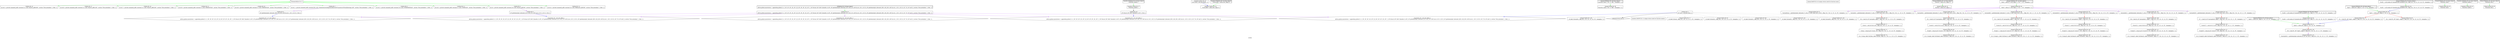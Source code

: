 digraph "SVFIR" {
	label="SVFIR";

	Node0x55555771d470 [shape=record,shape=box,label="{ValVar ID: 0\n i8* null \{ constant data \}}"];
	Node0x55555771d470 -> Node0x5555577222e0[color=black];
	Node0x55555771d470 -> Node0x555557726ff0[color=blue];
	Node0x55555771d470 -> Node0x55555774bc70[color=grey];
	Node0x55555771d470 -> Node0x555557709350[color=grey];
	Node0x55555771d470 -> Node0x555557708bd0[color=grey];
	Node0x55555771d470 -> Node0x555557708950[color=grey];
	Node0x55555771d470 -> Node0x555557745610[color=grey];
	Node0x55555771d470 -> Node0x555557745250[color=grey];
	Node0x55555771d470 -> Node0x555557745110[color=grey];
	Node0x5555577222e0 [shape=record,shape=diamond,label="{DummyValVar ID: 1}"];
	Node0x5555576ecfa0 [shape=record,shape=tab,label="{DummyObjVar ID: 3}"];
	Node0x5555576ecfa0 -> Node0x55555774ece0[color=green];
	Node0x5555576ecfa0 -> Node0x5555577072e0[color=green];
	Node0x5555576ecfa0 -> Node0x555557722a20[color=green];
	Node0x5555576ecfa0 -> Node0x555557722b60[color=green];
	Node0x5555576ecfa0 -> Node0x555557722660[color=green];
	Node0x5555576ecfa0 -> Node0x555557745890[color=green];
	Node0x5555576ecfa0 -> Node0x5555577459d0[color=green];
	Node0x5555576ecfa0 -> Node0x55555770c500[color=green];
	Node0x5555576ecfa0 -> Node0x55555770c640[color=green];
	Node0x5555576ecfa0 -> Node0x55555770c780[color=green];
	Node0x55555774ece0 [shape=record,shape=box,label="{ValVar ID: 4\n @.str = private unnamed_addr constant [10 x i8] c\"ALLOC_RET\\00\", section \"llvm.metadata\" \{ Glob  \}}"];
	Node0x55555774ece0 -> Node0x55555770a6a0[color=purple];
	Node0x55555770a6a0 [shape=record,shape=box,label="{ValVar ID: 5\n i8* getelementptr inbounds ([10 x i8], [10 x i8]* @.str, i32 0, i32 0) \{ N/A \}}"];
	Node0x55555770a6a0 -> Node0x555557704c50[color=blue];
	Node0x5555577072e0 [shape=record,shape=box,label="{ValVar ID: 7\n @.str.1 = private unnamed_addr constant [63 x i8] c\"/home/test/workspace/code/svf/SVF-master/svf-llvm/lib/extapi.c\\00\", section \"llvm.metadata\" \{ Glob  \}}"];
	Node0x5555577072e0 -> Node0x55555770a2e0[color=purple];
	Node0x55555770a2e0 [shape=record,shape=box,label="{ValVar ID: 8\n i8* getelementptr inbounds ([63 x i8], [63 x i8]* @.str.1, i32 0, i32 0) \{ N/A \}}"];
	Node0x55555770a2e0 -> Node0x555557726150[color=blue];
	Node0x555557722a20 [shape=record,shape=box,label="{ValVar ID: 9\n @.str.2 = private unnamed_addr constant [10 x i8] c\"OVERWRITE\\00\", section \"llvm.metadata\" \{ Glob  \}}"];
	Node0x555557722b60 [shape=record,shape=box,label="{ValVar ID: 11\n @.str.3 = private unnamed_addr constant [7 x i8] c\"STATIC\\00\", section \"llvm.metadata\" \{ Glob  \}}"];
	Node0x555557722660 [shape=record,shape=box,label="{ValVar ID: 13\n @.str.4 = private unnamed_addr constant [12 x i8] c\"REALLOC_RET\\00\", section \"llvm.metadata\" \{ Glob  \}}"];
	Node0x555557745890 [shape=record,shape=box,label="{ValVar ID: 15\n @.str.5 = private unnamed_addr constant [11 x i8] c\"ALLOC_ARG0\\00\", section \"llvm.metadata\" \{ Glob  \}}"];
	Node0x5555577459d0 [shape=record,shape=box,label="{ValVar ID: 17\n @.str.6 = private unnamed_addr constant [11 x i8] c\"ALLOC_ARG1\\00\", section \"llvm.metadata\" \{ Glob  \}}"];
	Node0x55555770c500 [shape=record,shape=box,label="{ValVar ID: 19\n @.str.7 = private unnamed_addr constant [11 x i8] c\"ALLOC_ARG2\\00\", section \"llvm.metadata\" \{ Glob  \}}"];
	Node0x55555770c640 [shape=record,shape=box,label="{ValVar ID: 21\n @.str.8 = private unnamed_addr constant [7 x i8] c\"MEMCPY\\00\", section \"llvm.metadata\" \{ Glob  \}}"];
	Node0x55555770c780 [shape=record,shape=box,label="{ValVar ID: 23\n @.str.9 = private unnamed_addr constant [7 x i8] c\"MEMSET\\00\", section \"llvm.metadata\" \{ Glob  \}}"];
	Node0x55555770aa60 [shape=record,shape=box,label="{ValVar ID: 25\n @llvm.global.annotations = appending global [1 x \{ i8*, i8*, i8*, i32, i8* \}] [\{ i8*, i8*, i8*, i32, i8* \} \{ i8* bitcast (i8* (i64)* @malloc to i8*), i8* getelementptr inbounds ([10 x i8], [10 x i8]* @.str, i32 0, i32 0), i8* getelementptr inbounds ([63 x i8], [63 x i8]* @.str.1, i32 0, i32 0), i32 710, i8* null \}], section \"llvm.metadata\" \{ Glob  \}}"];
	Node0x55555770aa60 -> Node0x5555576b96f0[color=purple];
	Node0x55555770aa60 -> Node0x555557704c50[color=purple];
	Node0x55555770aa60 -> Node0x555557726150[color=purple];
	Node0x55555770aa60 -> Node0x5555577268d0[color=purple];
	Node0x55555770aa60 -> Node0x555557726ff0[color=purple];
	Node0x55555772f510 [shape=record,shape=box,label="{ValVar ID: 26\n i8* bitcast (i8* (i64)* @malloc to i8*) \{ N/A \}}"];
	Node0x55555772f510 -> Node0x5555576b96f0[color=blue];
	Node0x555557714ea0 [shape=record,shape=box,label="{[malloc] ValVar ID: 27\nFunction: malloc }"];
	Node0x555557714ea0 -> Node0x55555772f510[color=black];
	Node0x555557706cc0 [shape=record,shape=box3d,label="{FIObjVar ID: 29 (base object)\n @llvm.global.annotations = appending global [1 x \{ i8*, i8*, i8*, i32, i8* \}] [\{ i8*, i8*, i8*, i32, i8* \} \{ i8* bitcast (i8* (i64)* @malloc to i8*), i8* getelementptr inbounds ([10 x i8], [10 x i8]* @.str, i32 0, i32 0), i8* getelementptr inbounds ([63 x i8], [63 x i8]* @.str.1, i32 0, i32 0), i32 710, i8* null \}], section \"llvm.metadata\" \{ Glob  \}}"];
	Node0x555557706cc0 -> Node0x55555770aa60[color=green];
	Node0x55555772ea80 [shape=record,shape=box3d,label="{[malloc] FIObjVar ID: 30 (base object)\nFunction: malloc }"];
	Node0x55555772ea80 -> Node0x555557714ea0[color=green];
	Node0x55555774bc70 [shape=record,shape=box,label="{[malloc] RetPN ID: 31 unique return node for function malloc}"];
	Node0x555557723320 [shape=record,shape=box,label="{[malloc] ValVar ID: 32\n i64 %size \{ 0th arg malloc  \}}"];
	Node0x555557723320 -> Node0x555557714720[color=blue];
	Node0x555557714720 [shape=record,shape=box,label="{[malloc] ValVar ID: 33\n   %size.addr = alloca i64, align 8 }"];
	Node0x55555772e700 [shape=record,shape=box3d,label="{[malloc] FIObjVar ID: 34 (base object)\n   %size.addr = alloca i64, align 8 }"];
	Node0x55555772e700 -> Node0x555557714720[color=green];
	Node0x555557714d60 [shape=record,shape=box,label="{[main] ValVar ID: 38\nFunction: main \{ \"ln\": 5, \"file\": \"example.c\" \}}"];
	Node0x55555772e8c0 [shape=record,shape=box3d,label="{[main] FIObjVar ID: 39 (base object)\nFunction: main \{ \"ln\": 5, \"file\": \"example.c\" \}}"];
	Node0x55555772e8c0 -> Node0x555557714d60[color=green];
	Node0x55555774bb30 [shape=record,shape=box,label="{[main] RetPN ID: 40 unique return node for function main}"];
	Node0x55555770ca00 [shape=record,shape=box,label="{[main] ValVar ID: 41\n   %retval = alloca i32, align 4 }"];
	Node0x55555772e1c0 [shape=record,shape=box3d,label="{[main] FIObjVar ID: 42 (base object)\n   %retval = alloca i32, align 4 }"];
	Node0x55555772e1c0 -> Node0x55555770ca00[color=green];
	Node0x55555772ca20 [shape=record,shape=box,label="{[main] ValVar ID: 43\n   %buf = alloca [7 x i8], align 1 \{ \"ln\": 7, \"fl\": \"example.c\" \}}"];
	Node0x55555772ca20 -> Node0x555557722520[color=purple];
	Node0x55555772ca20 -> Node0x555557723460[color=purple];
	Node0x55555772ca20 -> Node0x555557715120[color=purple];
	Node0x55555772ca20 -> Node0x55555774e3a0[color=purple];
	Node0x55555772ca20 -> Node0x555557707ba0[color=purple];
	Node0x55555772ca20 -> Node0x555557707560[color=purple];
	Node0x55555772ca20 -> Node0x55555774e760[color=purple];
	Node0x5555577065c0 [shape=record,shape=box3d,label="{[main] FIObjVar ID: 44 (base object)\n   %buf = alloca [7 x i8], align 1 \{ \"ln\": 7, \"fl\": \"example.c\" \}}"];
	Node0x5555577065c0 -> Node0x55555772ca20[color=green];
	Node0x55555772cf20 [shape=record,shape=box,label="{[main] ValVar ID: 45\n   %ptr1 = alloca i8*, align 8 \{ \"ln\": 9, \"fl\": \"example.c\" \}}"];
	Node0x55555772cf20 -> Node0x55555770c8c0[color=red];
	Node0x55555772cf20 -> Node0x55555774f1e0[color=red];
	Node0x555557706940 [shape=record,shape=box3d,label="{[main] FIObjVar ID: 46 (base object)\n   %ptr1 = alloca i8*, align 8 \{ \"ln\": 9, \"fl\": \"example.c\" \}}"];
	Node0x555557706940 -> Node0x55555772cf20[color=green];
	Node0x55555772c3d0 [shape=record,shape=box,label="{[main] ValVar ID: 47\n   %ptr2 = alloca i8*, align 8 \{ \"ln\": 10, \"fl\": \"example.c\" \}}"];
	Node0x55555772c3d0 -> Node0x5555577097a0[color=red];
	Node0x555557706b00 [shape=record,shape=box3d,label="{[main] FIObjVar ID: 48 (base object)\n   %ptr2 = alloca i8*, align 8 \{ \"ln\": 10, \"fl\": \"example.c\" \}}"];
	Node0x555557706b00 -> Node0x55555772c3d0[color=green];
	Node0x555557722520 [shape=record,shape=box,label="{[main] ValVar ID: 51\n   %arraydecay = getelementptr inbounds [7 x i8], [7 x i8]* %buf, i64 0, i64 0, !dbg !19 \{ \"ln\": 8, \"cl\": 13, \"fl\": \"example.c\" \}}"];
	Node0x55555774ea60 [shape=record,shape=box,label="{[read] ValVar ID: 55\nFunction: read }"];
	Node0x555557706e80 [shape=record,shape=box3d,label="{[read] FIObjVar ID: 56 (base object)\nFunction: read }"];
	Node0x555557706e80 -> Node0x55555774ea60[color=green];
	Node0x555557714fe0 [shape=record,shape=box,label="{[main] ValVar ID: 58\n   %call1 = call noalias i8* @malloc(i64 noundef 8) #4, !dbg !24 \{ \"ln\": 9, \"cl\": 18, \"fl\": \"example.c\" \}}"];
	Node0x555557714fe0 -> Node0x55555772cf20[color=blue];
	Node0x55555772ec40 [shape=record,shape=box3d,label="{[main] FIObjVar ID: 59 (base object)\n   %call1 = call noalias i8* @malloc(i64 noundef 8) #4, !dbg !24 \{ \"ln\": 9, \"cl\": 18, \"fl\": \"example.c\" \}}"];
	Node0x55555772ec40 -> Node0x555557714fe0[color=green];
	Node0x555557708f90 [shape=record,shape=box,label="{[malloc] ValVar ID: 61\nFunction: malloc }"];
	Node0x55555772e540 [shape=record,shape=box3d,label="{[malloc] FIObjVar ID: 62 (base object)\nFunction: malloc }"];
	Node0x55555772e540 -> Node0x555557708f90[color=green];
	Node0x55555772cb60 [shape=record,shape=box,label="{[main] ValVar ID: 65\n   %call2 = call noalias i8* @malloc(i64 noundef 8) #4, !dbg !27 \{ \"ln\": 10, \"cl\": 18, \"fl\": \"example.c\" \}}"];
	Node0x55555772cb60 -> Node0x55555772c3d0[color=blue];
	Node0x555557706780 [shape=record,shape=box3d,label="{[main] FIObjVar ID: 66 (base object)\n   %call2 = call noalias i8* @malloc(i64 noundef 8) #4, !dbg !27 \{ \"ln\": 10, \"cl\": 18, \"fl\": \"example.c\" \}}"];
	Node0x555557706780 -> Node0x55555772cb60[color=green];
	Node0x555557723460 [shape=record,shape=box,label="{[main] ValVar ID: 68\n   %arrayidx = getelementptr inbounds [7 x i8], [7 x i8]* %buf, i64 0, i64 5, !dbg !28 \{ \"ln\": 11, \"cl\": 9, \"fl\": \"example.c\" \}}"];
	Node0x555557723460 -> Node0x55555772f010[color=red];
	Node0x55555772f010 [shape=record,shape=box,label="{[main] ValVar ID: 70\n   %0 = load i8, i8* %arrayidx, align 1, !dbg !28 \{ \"ln\": 11, \"cl\": 9, \"fl\": \"example.c\" \}}"];
	Node0x55555772f010 -> Node0x555557709210[color=black];
	Node0x555557709210 [shape=record,shape=box,label="{[main] ValVar ID: 71\n   %conv = sext i8 %0 to i32, !dbg !28 \{ \"ln\": 11, \"cl\": 9, \"fl\": \"example.c\" \}}"];
	Node0x555557709210 -> Node0x55555774e4e0[color=grey];
	Node0x55555774e4e0 [shape=record,shape=box,label="{[main] ValVar ID: 72\n   %cmp = icmp eq i32 %conv, 101, !dbg !30 \{ \"ln\": 11, \"cl\": 16, \"fl\": \"example.c\" \}}"];
	Node0x55555774e4e0 -> Node0x55555774e260[color=grey];
	Node0x55555774e260 [shape=record,shape=box,label="{[main] ValVar ID: 74\n   br i1 %cmp, label %if.then, label %if.end, !dbg !31 \{ \"ln\": 11, \"cl\": 9, \"fl\": \"example.c\" \}}"];
	Node0x55555770c8c0 [shape=record,shape=box,label="{[main] ValVar ID: 75\n   %1 = load i8*, i8** %ptr1, align 8, !dbg !32 \{ \"ln\": 13, \"cl\": 16, \"fl\": \"example.c\" \}}"];
	Node0x55555770c8c0 -> Node0x55555772c3d0[color=blue];
	Node0x555557709350 [shape=record,shape=box,label="{[main] ValVar ID: 77\n   br label %if.end, !dbg !35 \{ \"ln\": 14, \"cl\": 5, \"fl\": \"example.c\" \}}"];
	Node0x555557715120 [shape=record,shape=box,label="{[main] ValVar ID: 79\n   %arrayidx4 = getelementptr inbounds [7 x i8], [7 x i8]* %buf, i64 0, i64 3, !dbg !36 \{ \"ln\": 15, \"cl\": 9, \"fl\": \"example.c\" \}}"];
	Node0x555557715120 -> Node0x55555770cb40[color=red];
	Node0x55555770cb40 [shape=record,shape=box,label="{[main] ValVar ID: 81\n   %2 = load i8, i8* %arrayidx4, align 1, !dbg !36 \{ \"ln\": 15, \"cl\": 9, \"fl\": \"example.c\" \}}"];
	Node0x55555770cb40 -> Node0x555557722f60[color=black];
	Node0x555557722f60 [shape=record,shape=box,label="{[main] ValVar ID: 82\n   %conv5 = sext i8 %2 to i32, !dbg !36 \{ \"ln\": 15, \"cl\": 9, \"fl\": \"example.c\" \}}"];
	Node0x555557722f60 -> Node0x55555774fe10[color=grey];
	Node0x55555774fe10 [shape=record,shape=box,label="{[main] ValVar ID: 83\n   %cmp6 = icmp eq i32 %conv5, 115, !dbg !38 \{ \"ln\": 15, \"cl\": 16, \"fl\": \"example.c\" \}}"];
	Node0x55555774fe10 -> Node0x55555772f3d0[color=grey];
	Node0x55555772f3d0 [shape=record,shape=box,label="{[main] ValVar ID: 85\n   br i1 %cmp6, label %if.then8, label %if.end15, !dbg !39 \{ \"ln\": 15, \"cl\": 9, \"fl\": \"example.c\" \}}"];
	Node0x55555774e3a0 [shape=record,shape=box,label="{[main] ValVar ID: 86\n   %arrayidx9 = getelementptr inbounds [7 x i8], [7 x i8]* %buf, i64 0, i64 1, !dbg !40 \{ \"ln\": 17, \"cl\": 13, \"fl\": \"example.c\" \}}"];
	Node0x55555774e3a0 -> Node0x5555577098e0[color=red];
	Node0x5555577098e0 [shape=record,shape=box,label="{[main] ValVar ID: 88\n   %3 = load i8, i8* %arrayidx9, align 1, !dbg !40 \{ \"ln\": 17, \"cl\": 13, \"fl\": \"example.c\" \}}"];
	Node0x5555577098e0 -> Node0x55555772cde0[color=black];
	Node0x55555772cde0 [shape=record,shape=box,label="{[main] ValVar ID: 89\n   %conv10 = sext i8 %3 to i32, !dbg !40 \{ \"ln\": 17, \"cl\": 13, \"fl\": \"example.c\" \}}"];
	Node0x55555772cde0 -> Node0x5555577230a0[color=grey];
	Node0x5555577230a0 [shape=record,shape=box,label="{[main] ValVar ID: 90\n   %cmp11 = icmp eq i32 %conv10, 117, !dbg !43 \{ \"ln\": 17, \"cl\": 20, \"fl\": \"example.c\" \}}"];
	Node0x5555577230a0 -> Node0x5555577223e0[color=grey];
	Node0x5555577223e0 [shape=record,shape=box,label="{[main] ValVar ID: 92\n   br i1 %cmp11, label %if.then13, label %if.end14, !dbg !44 \{ \"ln\": 17, \"cl\": 13, \"fl\": \"example.c\" \}}"];
	Node0x55555774f1e0 [shape=record,shape=box,label="{[main] ValVar ID: 93\n   %4 = load i8*, i8** %ptr1, align 8, !dbg !45 \{ \"ln\": 19, \"cl\": 18, \"fl\": \"example.c\" \}}"];
	Node0x555557708d10 [shape=record,shape=box,label="{[free] ValVar ID: 95\nFunction: free }"];
	Node0x55555772e380 [shape=record,shape=box3d,label="{[free] FIObjVar ID: 96 (base object)\nFunction: free }"];
	Node0x55555772e380 -> Node0x555557708d10[color=green];
	Node0x555557708bd0 [shape=record,shape=box,label="{[main] ValVar ID: 97\n   br label %if.end14, !dbg !48 \{ \"ln\": 20, \"cl\": 9, \"fl\": \"example.c\" \}}"];
	Node0x555557708950 [shape=record,shape=box,label="{[main] ValVar ID: 99\n   br label %if.end15, !dbg !49 \{ \"ln\": 21, \"cl\": 5, \"fl\": \"example.c\" \}}"];
	Node0x555557707ba0 [shape=record,shape=box,label="{[main] ValVar ID: 101\n   %arrayidx16 = getelementptr inbounds [7 x i8], [7 x i8]* %buf, i64 0, i64 4, !dbg !50 \{ \"ln\": 22, \"cl\": 9, \"fl\": \"example.c\" \}}"];
	Node0x555557707ba0 -> Node0x555557707ce0[color=red];
	Node0x555557707ce0 [shape=record,shape=box,label="{[main] ValVar ID: 103\n   %5 = load i8, i8* %arrayidx16, align 1, !dbg !50 \{ \"ln\": 22, \"cl\": 9, \"fl\": \"example.c\" \}}"];
	Node0x555557707ce0 -> Node0x555557707920[color=black];
	Node0x555557707920 [shape=record,shape=box,label="{[main] ValVar ID: 104\n   %conv17 = sext i8 %5 to i32, !dbg !50 \{ \"ln\": 22, \"cl\": 9, \"fl\": \"example.c\" \}}"];
	Node0x555557707920 -> Node0x555557707a60[color=grey];
	Node0x555557707a60 [shape=record,shape=box,label="{[main] ValVar ID: 105\n   %cmp18 = icmp eq i32 %conv17, 101, !dbg !52 \{ \"ln\": 22, \"cl\": 16, \"fl\": \"example.c\" \}}"];
	Node0x555557707a60 -> Node0x5555577077e0[color=grey];
	Node0x5555577077e0 [shape=record,shape=box,label="{[main] ValVar ID: 106\n   br i1 %cmp18, label %if.then20, label %if.end34, !dbg !53 \{ \"ln\": 22, \"cl\": 9, \"fl\": \"example.c\" \}}"];
	Node0x555557707560 [shape=record,shape=box,label="{[main] ValVar ID: 107\n   %arrayidx21 = getelementptr inbounds [7 x i8], [7 x i8]* %buf, i64 0, i64 2, !dbg !54 \{ \"ln\": 23, \"cl\": 13, \"fl\": \"example.c\" \}}"];
	Node0x555557707560 -> Node0x5555577076a0[color=red];
	Node0x5555577076a0 [shape=record,shape=box,label="{[main] ValVar ID: 109\n   %6 = load i8, i8* %arrayidx21, align 1, !dbg !54 \{ \"ln\": 23, \"cl\": 13, \"fl\": \"example.c\" \}}"];
	Node0x5555577076a0 -> Node0x555557722ca0[color=black];
	Node0x555557722ca0 [shape=record,shape=box,label="{[main] ValVar ID: 110\n   %conv22 = sext i8 %6 to i32, !dbg !54 \{ \"ln\": 23, \"cl\": 13, \"fl\": \"example.c\" \}}"];
	Node0x555557722ca0 -> Node0x5555577227a0[color=grey];
	Node0x5555577227a0 [shape=record,shape=box,label="{[main] ValVar ID: 111\n   %cmp23 = icmp eq i32 %conv22, 114, !dbg !56 \{ \"ln\": 23, \"cl\": 20, \"fl\": \"example.c\" \}}"];
	Node0x5555577227a0 -> Node0x5555577228e0[color=grey];
	Node0x5555577228e0 [shape=record,shape=box,label="{[main] ValVar ID: 113\n   br i1 %cmp23, label %if.then25, label %if.end33, !dbg !57 \{ \"ln\": 23, \"cl\": 13, \"fl\": \"example.c\" \}}"];
	Node0x55555774e760 [shape=record,shape=box,label="{[main] ValVar ID: 114\n   %arrayidx26 = getelementptr inbounds [7 x i8], [7 x i8]* %buf, i64 0, i64 0, !dbg !58 \{ \"ln\": 24, \"cl\": 17, \"fl\": \"example.c\" \}}"];
	Node0x55555774e760 -> Node0x55555774e620[color=red];
	Node0x55555774e620 [shape=record,shape=box,label="{[main] ValVar ID: 115\n   %7 = load i8, i8* %arrayidx26, align 1, !dbg !58 \{ \"ln\": 24, \"cl\": 17, \"fl\": \"example.c\" \}}"];
	Node0x55555774e620 -> Node0x55555774e120[color=black];
	Node0x55555774e120 [shape=record,shape=box,label="{[main] ValVar ID: 116\n   %conv27 = sext i8 %7 to i32, !dbg !58 \{ \"ln\": 24, \"cl\": 17, \"fl\": \"example.c\" \}}"];
	Node0x55555774e120 -> Node0x55555774dea0[color=grey];
	Node0x55555774dea0 [shape=record,shape=box,label="{[main] ValVar ID: 117\n   %cmp28 = icmp eq i32 %conv27, 102, !dbg !60 \{ \"ln\": 24, \"cl\": 24, \"fl\": \"example.c\" \}}"];
	Node0x55555774dea0 -> Node0x55555774dfe0[color=grey];
	Node0x55555774dfe0 [shape=record,shape=box,label="{[main] ValVar ID: 119\n   br i1 %cmp28, label %if.then30, label %if.end32, !dbg !61 \{ \"ln\": 24, \"cl\": 17, \"fl\": \"example.c\" \}}"];
	Node0x5555577097a0 [shape=record,shape=box,label="{[main] ValVar ID: 120\n   %8 = load i8*, i8** %ptr2, align 8, !dbg !62 \{ \"ln\": 25, \"cl\": 17, \"fl\": \"example.c\" \}}"];
	Node0x5555577097a0 -> Node0x55555770c3c0[color=purple];
	Node0x55555770c3c0 [shape=record,shape=box,label="{[main] ValVar ID: 121\n   %arrayidx31 = getelementptr inbounds i8, i8* %8, i64 0, !dbg !62 \{ \"ln\": 25, \"cl\": 17, \"fl\": \"example.c\" \}}"];
	Node0x555557745610 [shape=record,shape=box,label="{[main] ValVar ID: 124\n   br label %if.end32, !dbg !62 \{ \"ln\": 25, \"cl\": 17, \"fl\": \"example.c\" \}}"];
	Node0x555557745250 [shape=record,shape=box,label="{[main] ValVar ID: 126\n   br label %if.end33, !dbg !64 \{ \"ln\": 24, \"cl\": 27, \"fl\": \"example.c\" \}}"];
	Node0x555557745110 [shape=record,shape=box,label="{[main] ValVar ID: 128\n   br label %if.end34, !dbg !65 \{ \"ln\": 23, \"cl\": 23, \"fl\": \"example.c\" \}}"];
	Node0x5555576b96f0 [shape=record,shape=hexagon,label="{GepValVar ID: 145 with offset_0\n @llvm.global.annotations = appending global [1 x \{ i8*, i8*, i8*, i32, i8* \}] [\{ i8*, i8*, i8*, i32, i8* \} \{ i8* bitcast (i8* (i64)* @malloc to i8*), i8* getelementptr inbounds ([10 x i8], [10 x i8]* @.str, i32 0, i32 0), i8* getelementptr inbounds ([63 x i8], [63 x i8]* @.str.1, i32 0, i32 0), i32 710, i8* null \}], section \"llvm.metadata\" \{ Glob  \}}"];
	Node0x555557704c50 [shape=record,shape=hexagon,label="{GepValVar ID: 146 with offset_1\n @llvm.global.annotations = appending global [1 x \{ i8*, i8*, i8*, i32, i8* \}] [\{ i8*, i8*, i8*, i32, i8* \} \{ i8* bitcast (i8* (i64)* @malloc to i8*), i8* getelementptr inbounds ([10 x i8], [10 x i8]* @.str, i32 0, i32 0), i8* getelementptr inbounds ([63 x i8], [63 x i8]* @.str.1, i32 0, i32 0), i32 710, i8* null \}], section \"llvm.metadata\" \{ Glob  \}}"];
	Node0x555557726150 [shape=record,shape=hexagon,label="{GepValVar ID: 147 with offset_2\n @llvm.global.annotations = appending global [1 x \{ i8*, i8*, i8*, i32, i8* \}] [\{ i8*, i8*, i8*, i32, i8* \} \{ i8* bitcast (i8* (i64)* @malloc to i8*), i8* getelementptr inbounds ([10 x i8], [10 x i8]* @.str, i32 0, i32 0), i8* getelementptr inbounds ([63 x i8], [63 x i8]* @.str.1, i32 0, i32 0), i32 710, i8* null \}], section \"llvm.metadata\" \{ Glob  \}}"];
	Node0x5555577268d0 [shape=record,shape=hexagon,label="{GepValVar ID: 148 with offset_3\n @llvm.global.annotations = appending global [1 x \{ i8*, i8*, i8*, i32, i8* \}] [\{ i8*, i8*, i8*, i32, i8* \} \{ i8* bitcast (i8* (i64)* @malloc to i8*), i8* getelementptr inbounds ([10 x i8], [10 x i8]* @.str, i32 0, i32 0), i8* getelementptr inbounds ([63 x i8], [63 x i8]* @.str.1, i32 0, i32 0), i32 710, i8* null \}], section \"llvm.metadata\" \{ Glob  \}}"];
	Node0x555557726ff0 [shape=record,shape=hexagon,label="{GepValVar ID: 149 with offset_4\n @llvm.global.annotations = appending global [1 x \{ i8*, i8*, i8*, i32, i8* \}] [\{ i8*, i8*, i8*, i32, i8* \} \{ i8* bitcast (i8* (i64)* @malloc to i8*), i8* getelementptr inbounds ([10 x i8], [10 x i8]* @.str, i32 0, i32 0), i8* getelementptr inbounds ([63 x i8], [63 x i8]* @.str.1, i32 0, i32 0), i32 710, i8* null \}], section \"llvm.metadata\" \{ Glob  \}}"];
}
